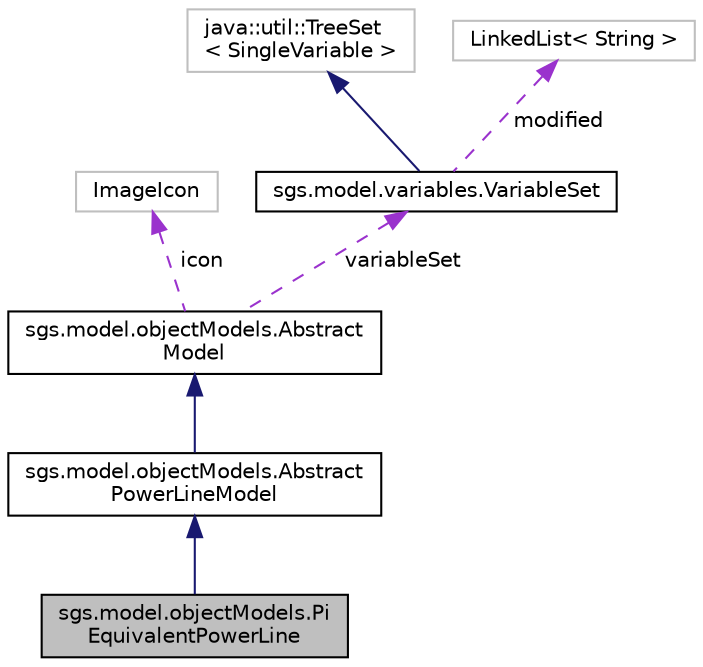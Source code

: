digraph "sgs.model.objectModels.PiEquivalentPowerLine"
{
  edge [fontname="Helvetica",fontsize="10",labelfontname="Helvetica",labelfontsize="10"];
  node [fontname="Helvetica",fontsize="10",shape=record];
  Node1 [label="sgs.model.objectModels.Pi\lEquivalentPowerLine",height=0.2,width=0.4,color="black", fillcolor="grey75", style="filled" fontcolor="black"];
  Node2 -> Node1 [dir="back",color="midnightblue",fontsize="10",style="solid",fontname="Helvetica"];
  Node2 [label="sgs.model.objectModels.Abstract\lPowerLineModel",height=0.2,width=0.4,color="black", fillcolor="white", style="filled",URL="$classsgs_1_1model_1_1object_models_1_1_abstract_power_line_model.html"];
  Node3 -> Node2 [dir="back",color="midnightblue",fontsize="10",style="solid",fontname="Helvetica"];
  Node3 [label="sgs.model.objectModels.Abstract\lModel",height=0.2,width=0.4,color="black", fillcolor="white", style="filled",URL="$classsgs_1_1model_1_1object_models_1_1_abstract_model.html"];
  Node4 -> Node3 [dir="back",color="darkorchid3",fontsize="10",style="dashed",label=" icon" ,fontname="Helvetica"];
  Node4 [label="ImageIcon",height=0.2,width=0.4,color="grey75", fillcolor="white", style="filled"];
  Node5 -> Node3 [dir="back",color="darkorchid3",fontsize="10",style="dashed",label=" variableSet" ,fontname="Helvetica"];
  Node5 [label="sgs.model.variables.VariableSet",height=0.2,width=0.4,color="black", fillcolor="white", style="filled",URL="$classsgs_1_1model_1_1variables_1_1_variable_set.html"];
  Node6 -> Node5 [dir="back",color="midnightblue",fontsize="10",style="solid",fontname="Helvetica"];
  Node6 [label="java::util::TreeSet\l\< SingleVariable \>",height=0.2,width=0.4,color="grey75", fillcolor="white", style="filled"];
  Node7 -> Node5 [dir="back",color="darkorchid3",fontsize="10",style="dashed",label=" modified" ,fontname="Helvetica"];
  Node7 [label="LinkedList\< String \>",height=0.2,width=0.4,color="grey75", fillcolor="white", style="filled"];
}
